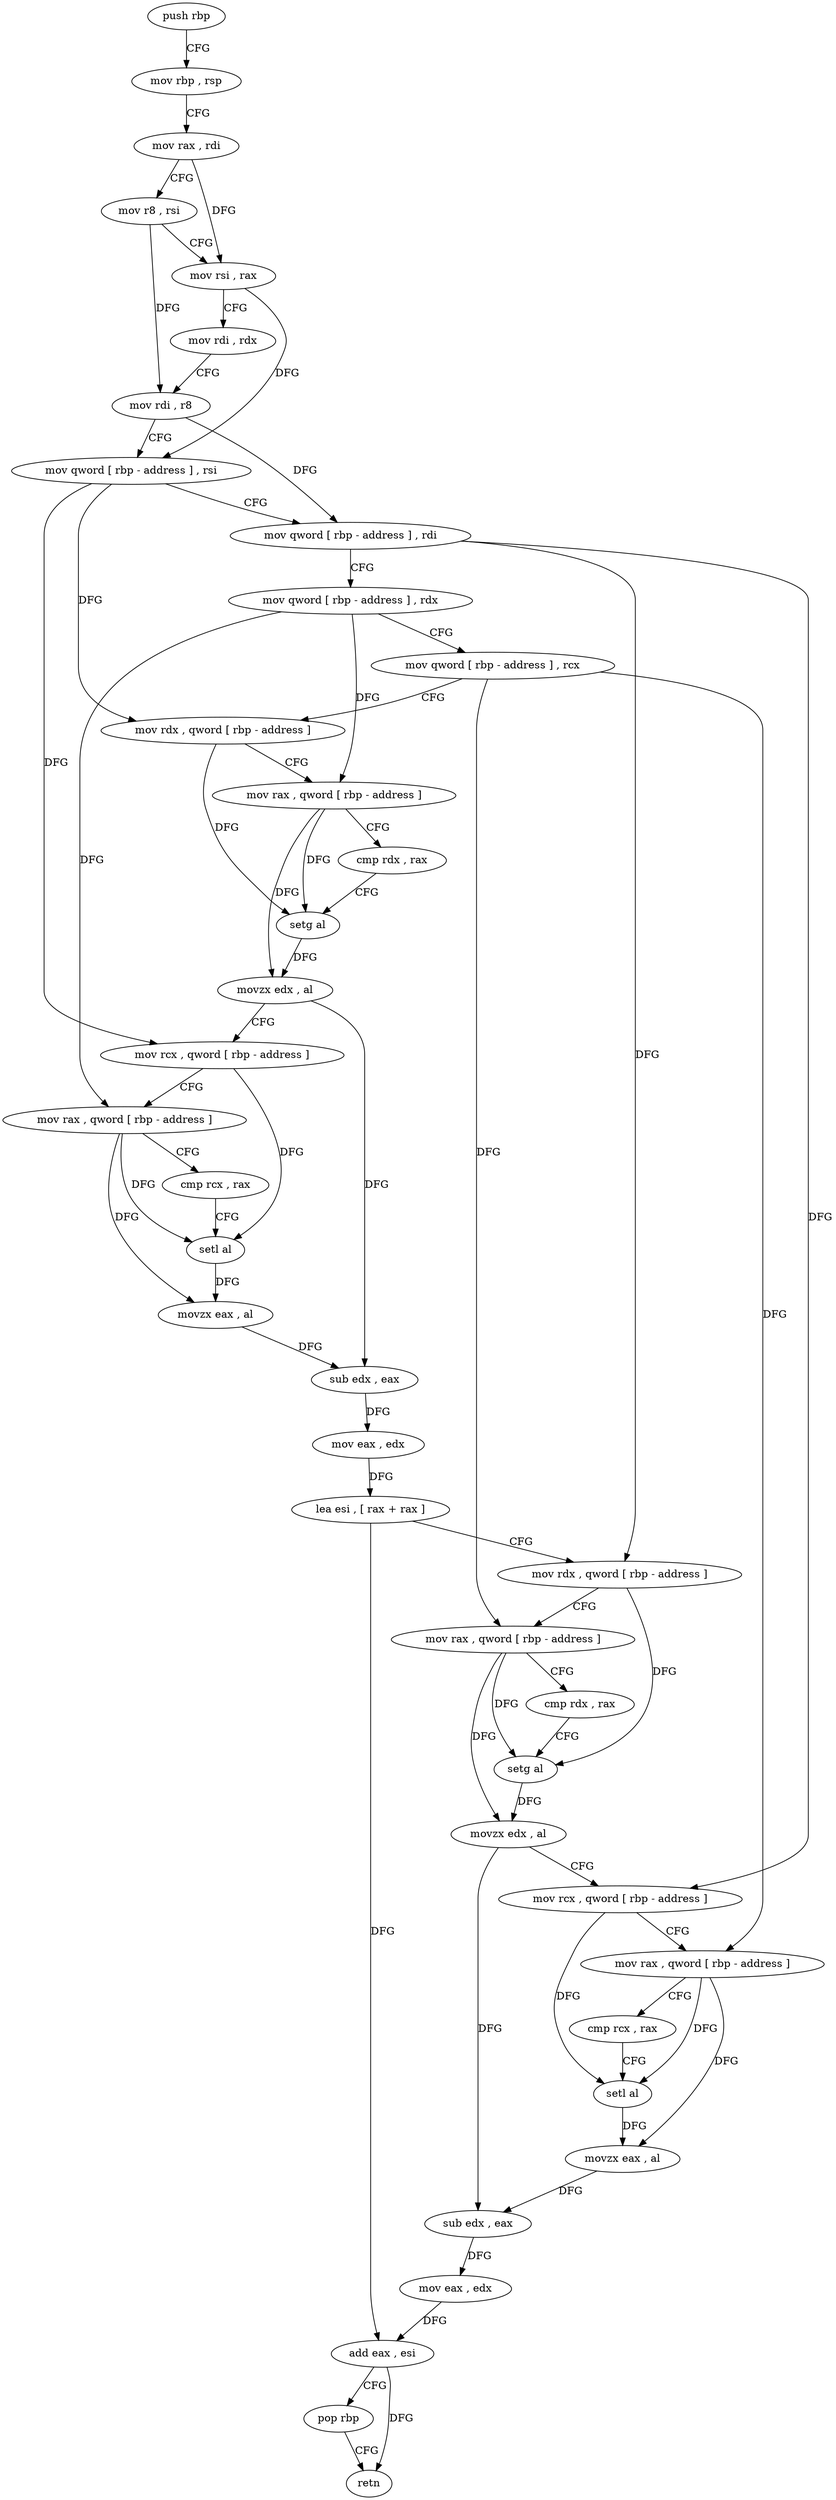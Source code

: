 digraph "func" {
"383676" [label = "push rbp" ]
"383677" [label = "mov rbp , rsp" ]
"383680" [label = "mov rax , rdi" ]
"383683" [label = "mov r8 , rsi" ]
"383686" [label = "mov rsi , rax" ]
"383689" [label = "mov rdi , rdx" ]
"383692" [label = "mov rdi , r8" ]
"383695" [label = "mov qword [ rbp - address ] , rsi" ]
"383699" [label = "mov qword [ rbp - address ] , rdi" ]
"383703" [label = "mov qword [ rbp - address ] , rdx" ]
"383707" [label = "mov qword [ rbp - address ] , rcx" ]
"383711" [label = "mov rdx , qword [ rbp - address ]" ]
"383715" [label = "mov rax , qword [ rbp - address ]" ]
"383719" [label = "cmp rdx , rax" ]
"383722" [label = "setg al" ]
"383725" [label = "movzx edx , al" ]
"383728" [label = "mov rcx , qword [ rbp - address ]" ]
"383732" [label = "mov rax , qword [ rbp - address ]" ]
"383736" [label = "cmp rcx , rax" ]
"383739" [label = "setl al" ]
"383742" [label = "movzx eax , al" ]
"383745" [label = "sub edx , eax" ]
"383747" [label = "mov eax , edx" ]
"383749" [label = "lea esi , [ rax + rax ]" ]
"383752" [label = "mov rdx , qword [ rbp - address ]" ]
"383756" [label = "mov rax , qword [ rbp - address ]" ]
"383760" [label = "cmp rdx , rax" ]
"383763" [label = "setg al" ]
"383766" [label = "movzx edx , al" ]
"383769" [label = "mov rcx , qword [ rbp - address ]" ]
"383773" [label = "mov rax , qword [ rbp - address ]" ]
"383777" [label = "cmp rcx , rax" ]
"383780" [label = "setl al" ]
"383783" [label = "movzx eax , al" ]
"383786" [label = "sub edx , eax" ]
"383788" [label = "mov eax , edx" ]
"383790" [label = "add eax , esi" ]
"383792" [label = "pop rbp" ]
"383793" [label = "retn" ]
"383676" -> "383677" [ label = "CFG" ]
"383677" -> "383680" [ label = "CFG" ]
"383680" -> "383683" [ label = "CFG" ]
"383680" -> "383686" [ label = "DFG" ]
"383683" -> "383686" [ label = "CFG" ]
"383683" -> "383692" [ label = "DFG" ]
"383686" -> "383689" [ label = "CFG" ]
"383686" -> "383695" [ label = "DFG" ]
"383689" -> "383692" [ label = "CFG" ]
"383692" -> "383695" [ label = "CFG" ]
"383692" -> "383699" [ label = "DFG" ]
"383695" -> "383699" [ label = "CFG" ]
"383695" -> "383711" [ label = "DFG" ]
"383695" -> "383728" [ label = "DFG" ]
"383699" -> "383703" [ label = "CFG" ]
"383699" -> "383752" [ label = "DFG" ]
"383699" -> "383769" [ label = "DFG" ]
"383703" -> "383707" [ label = "CFG" ]
"383703" -> "383715" [ label = "DFG" ]
"383703" -> "383732" [ label = "DFG" ]
"383707" -> "383711" [ label = "CFG" ]
"383707" -> "383756" [ label = "DFG" ]
"383707" -> "383773" [ label = "DFG" ]
"383711" -> "383715" [ label = "CFG" ]
"383711" -> "383722" [ label = "DFG" ]
"383715" -> "383719" [ label = "CFG" ]
"383715" -> "383722" [ label = "DFG" ]
"383715" -> "383725" [ label = "DFG" ]
"383719" -> "383722" [ label = "CFG" ]
"383722" -> "383725" [ label = "DFG" ]
"383725" -> "383728" [ label = "CFG" ]
"383725" -> "383745" [ label = "DFG" ]
"383728" -> "383732" [ label = "CFG" ]
"383728" -> "383739" [ label = "DFG" ]
"383732" -> "383736" [ label = "CFG" ]
"383732" -> "383739" [ label = "DFG" ]
"383732" -> "383742" [ label = "DFG" ]
"383736" -> "383739" [ label = "CFG" ]
"383739" -> "383742" [ label = "DFG" ]
"383742" -> "383745" [ label = "DFG" ]
"383745" -> "383747" [ label = "DFG" ]
"383747" -> "383749" [ label = "DFG" ]
"383749" -> "383752" [ label = "CFG" ]
"383749" -> "383790" [ label = "DFG" ]
"383752" -> "383756" [ label = "CFG" ]
"383752" -> "383763" [ label = "DFG" ]
"383756" -> "383760" [ label = "CFG" ]
"383756" -> "383763" [ label = "DFG" ]
"383756" -> "383766" [ label = "DFG" ]
"383760" -> "383763" [ label = "CFG" ]
"383763" -> "383766" [ label = "DFG" ]
"383766" -> "383769" [ label = "CFG" ]
"383766" -> "383786" [ label = "DFG" ]
"383769" -> "383773" [ label = "CFG" ]
"383769" -> "383780" [ label = "DFG" ]
"383773" -> "383777" [ label = "CFG" ]
"383773" -> "383780" [ label = "DFG" ]
"383773" -> "383783" [ label = "DFG" ]
"383777" -> "383780" [ label = "CFG" ]
"383780" -> "383783" [ label = "DFG" ]
"383783" -> "383786" [ label = "DFG" ]
"383786" -> "383788" [ label = "DFG" ]
"383788" -> "383790" [ label = "DFG" ]
"383790" -> "383792" [ label = "CFG" ]
"383790" -> "383793" [ label = "DFG" ]
"383792" -> "383793" [ label = "CFG" ]
}
